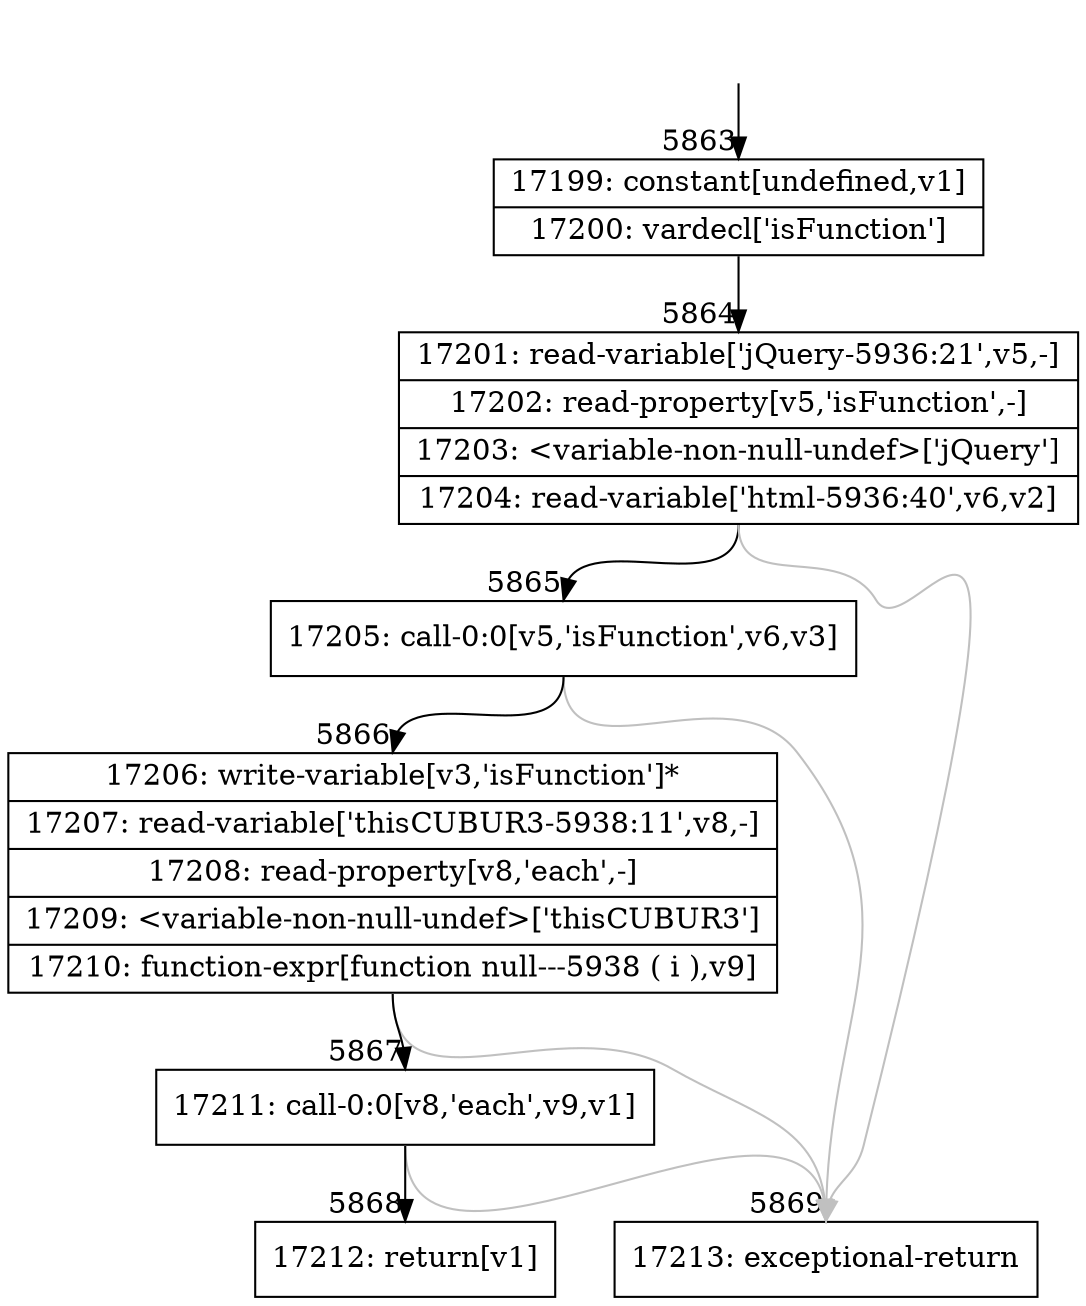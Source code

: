 digraph {
rankdir="TD"
BB_entry381[shape=none,label=""];
BB_entry381 -> BB5863 [tailport=s, headport=n, headlabel="    5863"]
BB5863 [shape=record label="{17199: constant[undefined,v1]|17200: vardecl['isFunction']}" ] 
BB5863 -> BB5864 [tailport=s, headport=n, headlabel="      5864"]
BB5864 [shape=record label="{17201: read-variable['jQuery-5936:21',v5,-]|17202: read-property[v5,'isFunction',-]|17203: \<variable-non-null-undef\>['jQuery']|17204: read-variable['html-5936:40',v6,v2]}" ] 
BB5864 -> BB5865 [tailport=s, headport=n, headlabel="      5865"]
BB5864 -> BB5869 [tailport=s, headport=n, color=gray, headlabel="      5869"]
BB5865 [shape=record label="{17205: call-0:0[v5,'isFunction',v6,v3]}" ] 
BB5865 -> BB5866 [tailport=s, headport=n, headlabel="      5866"]
BB5865 -> BB5869 [tailport=s, headport=n, color=gray]
BB5866 [shape=record label="{17206: write-variable[v3,'isFunction']*|17207: read-variable['thisCUBUR3-5938:11',v8,-]|17208: read-property[v8,'each',-]|17209: \<variable-non-null-undef\>['thisCUBUR3']|17210: function-expr[function null---5938 ( i ),v9]}" ] 
BB5866 -> BB5867 [tailport=s, headport=n, headlabel="      5867"]
BB5866 -> BB5869 [tailport=s, headport=n, color=gray]
BB5867 [shape=record label="{17211: call-0:0[v8,'each',v9,v1]}" ] 
BB5867 -> BB5868 [tailport=s, headport=n, headlabel="      5868"]
BB5867 -> BB5869 [tailport=s, headport=n, color=gray]
BB5868 [shape=record label="{17212: return[v1]}" ] 
BB5869 [shape=record label="{17213: exceptional-return}" ] 
}
